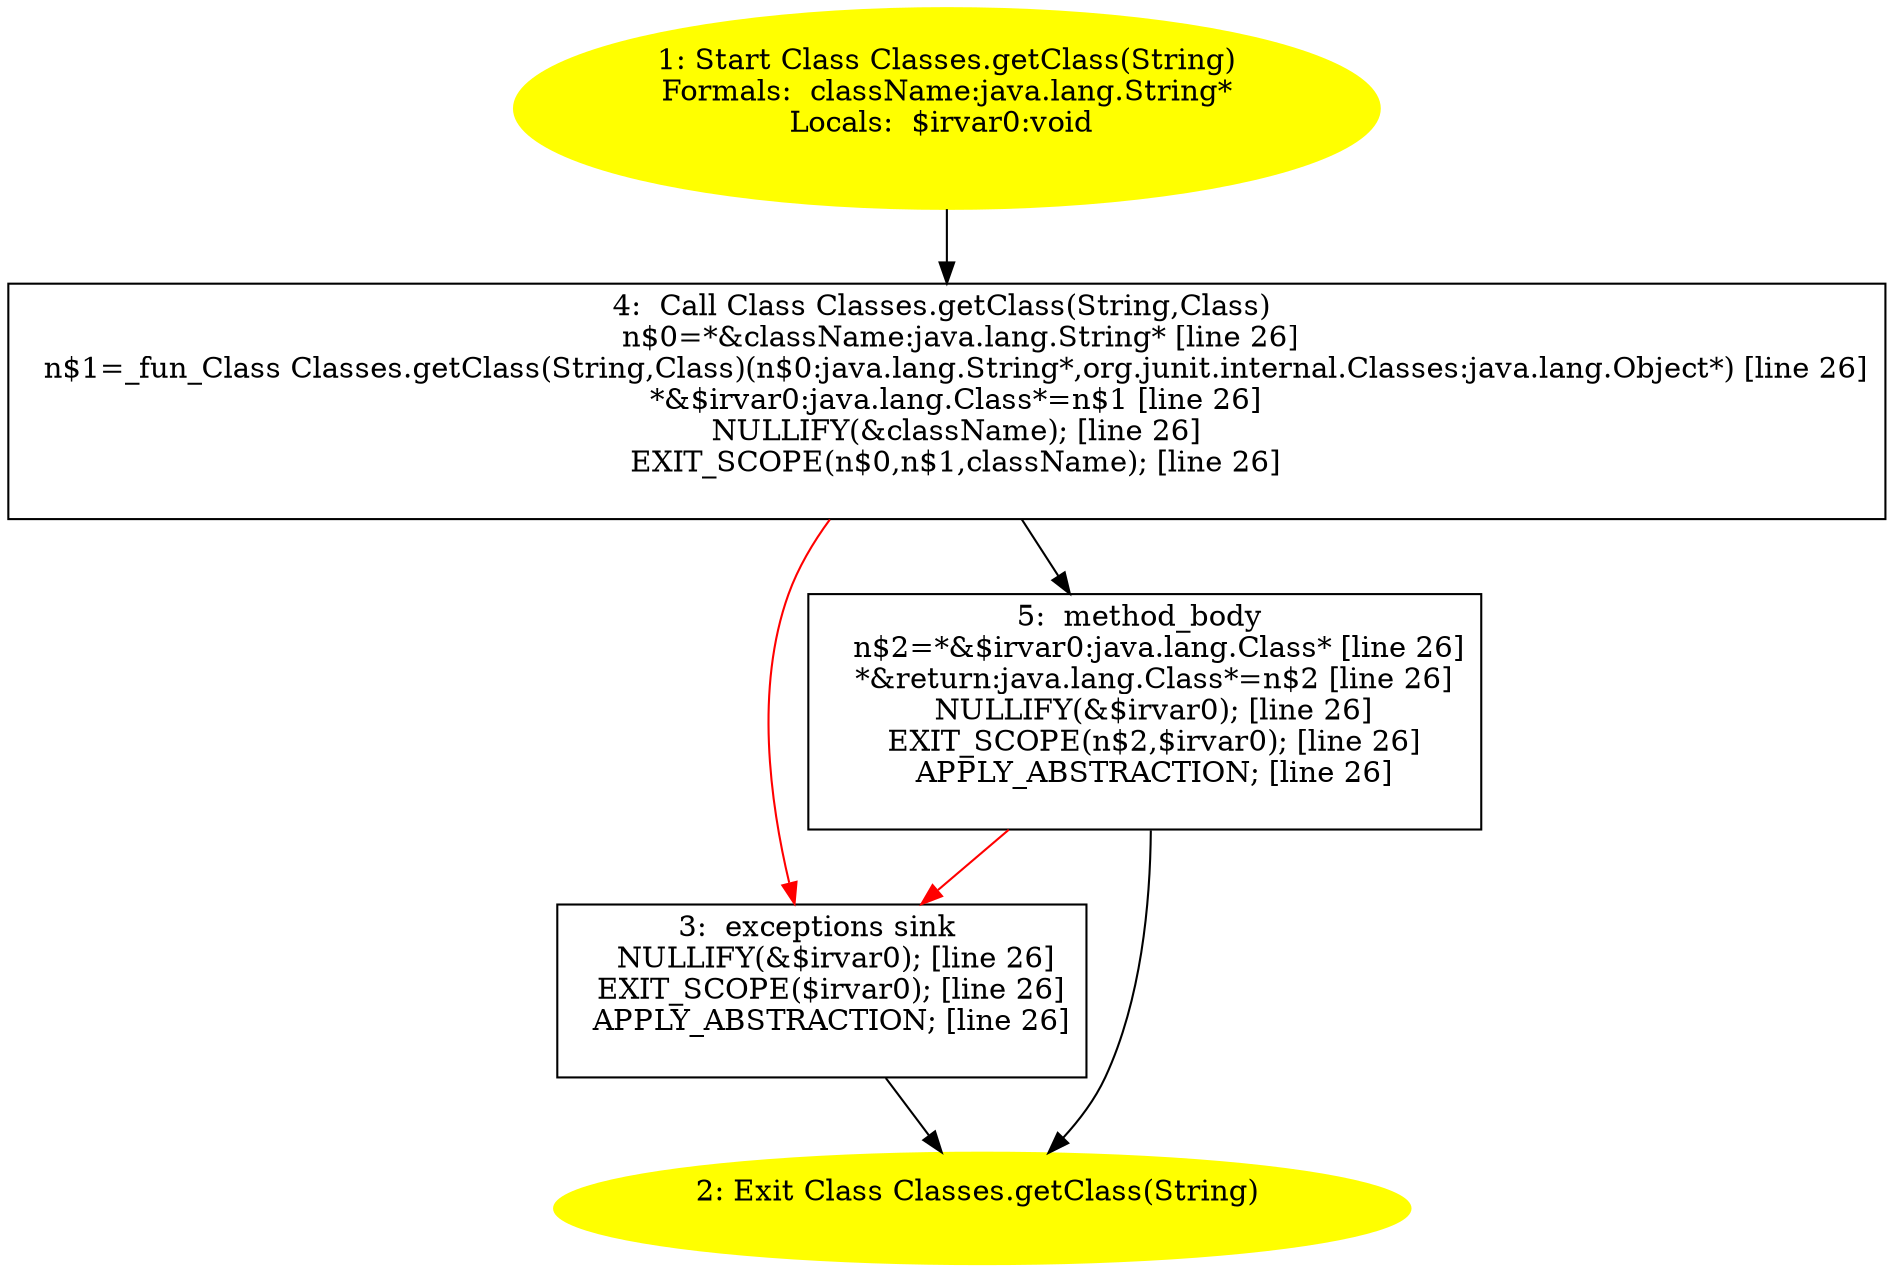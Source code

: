 /* @generated */
digraph cfg {
"org.junit.internal.Classes.getClass(java.lang.String):java.lang.Class.ea5f738e9d3e58427e4a87462baea73e_1" [label="1: Start Class Classes.getClass(String)\nFormals:  className:java.lang.String*\nLocals:  $irvar0:void \n  " color=yellow style=filled]
	

	 "org.junit.internal.Classes.getClass(java.lang.String):java.lang.Class.ea5f738e9d3e58427e4a87462baea73e_1" -> "org.junit.internal.Classes.getClass(java.lang.String):java.lang.Class.ea5f738e9d3e58427e4a87462baea73e_4" ;
"org.junit.internal.Classes.getClass(java.lang.String):java.lang.Class.ea5f738e9d3e58427e4a87462baea73e_2" [label="2: Exit Class Classes.getClass(String) \n  " color=yellow style=filled]
	

"org.junit.internal.Classes.getClass(java.lang.String):java.lang.Class.ea5f738e9d3e58427e4a87462baea73e_3" [label="3:  exceptions sink \n   NULLIFY(&$irvar0); [line 26]\n  EXIT_SCOPE($irvar0); [line 26]\n  APPLY_ABSTRACTION; [line 26]\n " shape="box"]
	

	 "org.junit.internal.Classes.getClass(java.lang.String):java.lang.Class.ea5f738e9d3e58427e4a87462baea73e_3" -> "org.junit.internal.Classes.getClass(java.lang.String):java.lang.Class.ea5f738e9d3e58427e4a87462baea73e_2" ;
"org.junit.internal.Classes.getClass(java.lang.String):java.lang.Class.ea5f738e9d3e58427e4a87462baea73e_4" [label="4:  Call Class Classes.getClass(String,Class) \n   n$0=*&className:java.lang.String* [line 26]\n  n$1=_fun_Class Classes.getClass(String,Class)(n$0:java.lang.String*,org.junit.internal.Classes:java.lang.Object*) [line 26]\n  *&$irvar0:java.lang.Class*=n$1 [line 26]\n  NULLIFY(&className); [line 26]\n  EXIT_SCOPE(n$0,n$1,className); [line 26]\n " shape="box"]
	

	 "org.junit.internal.Classes.getClass(java.lang.String):java.lang.Class.ea5f738e9d3e58427e4a87462baea73e_4" -> "org.junit.internal.Classes.getClass(java.lang.String):java.lang.Class.ea5f738e9d3e58427e4a87462baea73e_5" ;
	 "org.junit.internal.Classes.getClass(java.lang.String):java.lang.Class.ea5f738e9d3e58427e4a87462baea73e_4" -> "org.junit.internal.Classes.getClass(java.lang.String):java.lang.Class.ea5f738e9d3e58427e4a87462baea73e_3" [color="red" ];
"org.junit.internal.Classes.getClass(java.lang.String):java.lang.Class.ea5f738e9d3e58427e4a87462baea73e_5" [label="5:  method_body \n   n$2=*&$irvar0:java.lang.Class* [line 26]\n  *&return:java.lang.Class*=n$2 [line 26]\n  NULLIFY(&$irvar0); [line 26]\n  EXIT_SCOPE(n$2,$irvar0); [line 26]\n  APPLY_ABSTRACTION; [line 26]\n " shape="box"]
	

	 "org.junit.internal.Classes.getClass(java.lang.String):java.lang.Class.ea5f738e9d3e58427e4a87462baea73e_5" -> "org.junit.internal.Classes.getClass(java.lang.String):java.lang.Class.ea5f738e9d3e58427e4a87462baea73e_2" ;
	 "org.junit.internal.Classes.getClass(java.lang.String):java.lang.Class.ea5f738e9d3e58427e4a87462baea73e_5" -> "org.junit.internal.Classes.getClass(java.lang.String):java.lang.Class.ea5f738e9d3e58427e4a87462baea73e_3" [color="red" ];
}
